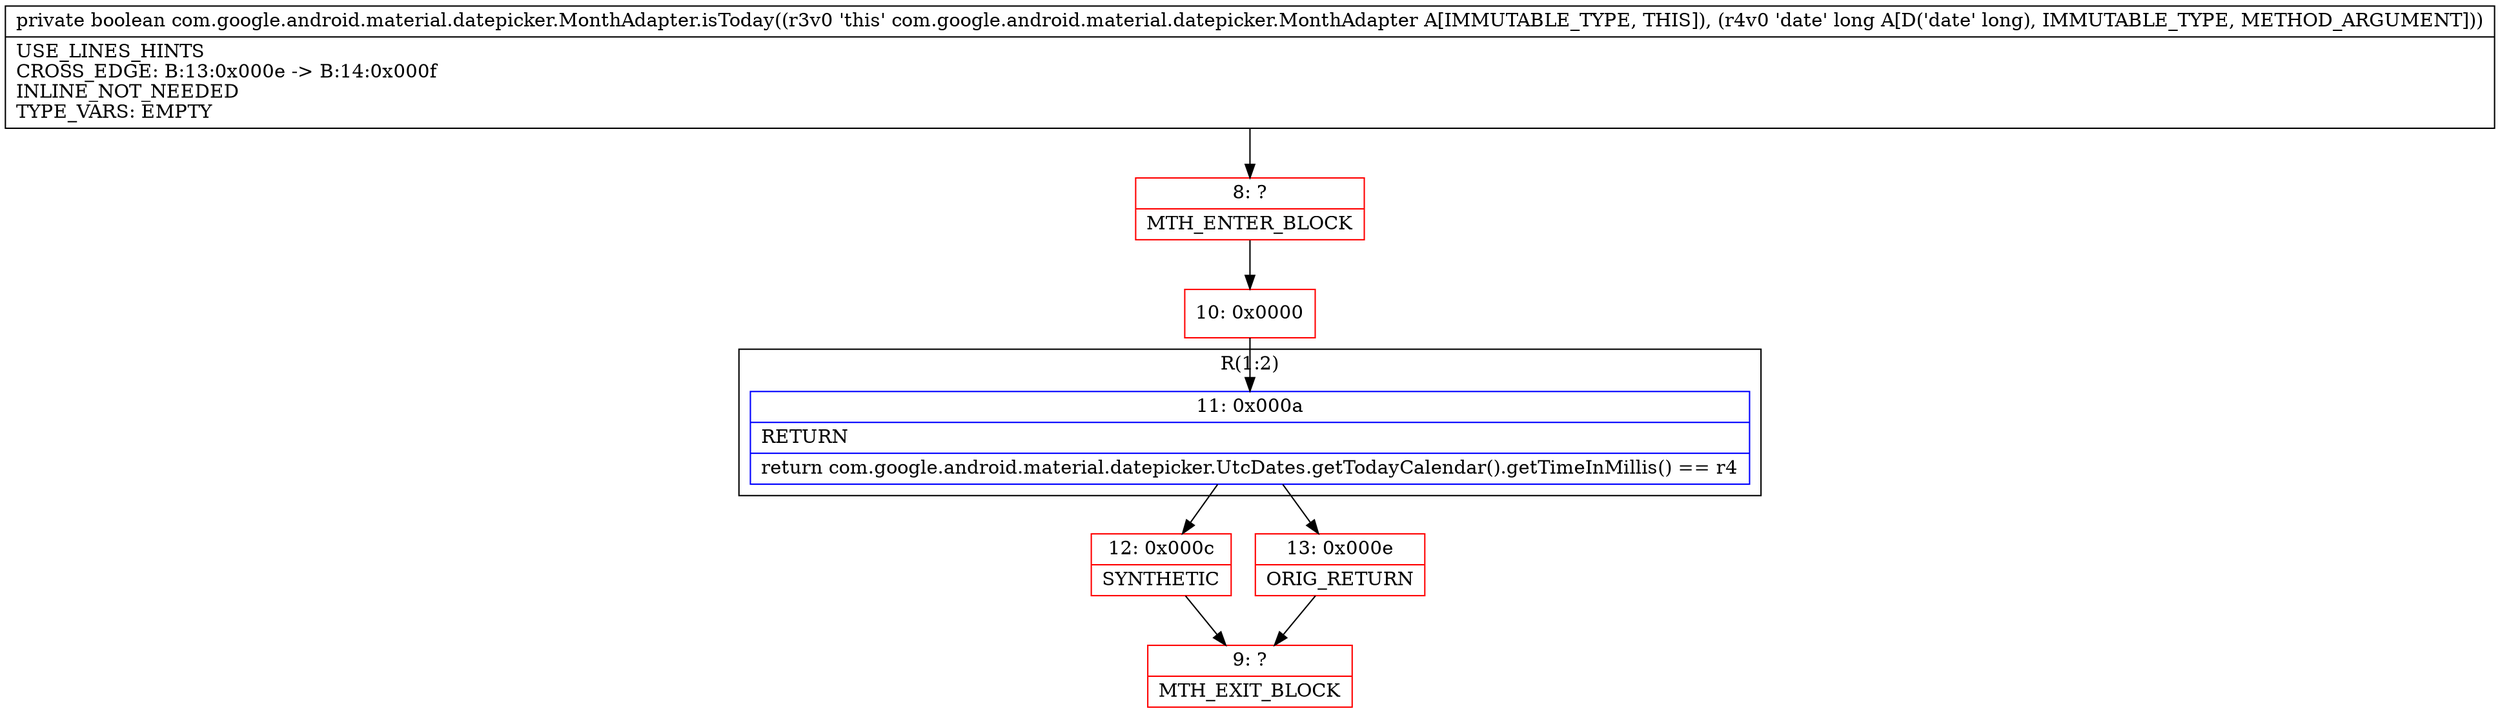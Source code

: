digraph "CFG forcom.google.android.material.datepicker.MonthAdapter.isToday(J)Z" {
subgraph cluster_Region_230393680 {
label = "R(1:2)";
node [shape=record,color=blue];
Node_11 [shape=record,label="{11\:\ 0x000a|RETURN\l|return com.google.android.material.datepicker.UtcDates.getTodayCalendar().getTimeInMillis() == r4\l}"];
}
Node_8 [shape=record,color=red,label="{8\:\ ?|MTH_ENTER_BLOCK\l}"];
Node_10 [shape=record,color=red,label="{10\:\ 0x0000}"];
Node_12 [shape=record,color=red,label="{12\:\ 0x000c|SYNTHETIC\l}"];
Node_9 [shape=record,color=red,label="{9\:\ ?|MTH_EXIT_BLOCK\l}"];
Node_13 [shape=record,color=red,label="{13\:\ 0x000e|ORIG_RETURN\l}"];
MethodNode[shape=record,label="{private boolean com.google.android.material.datepicker.MonthAdapter.isToday((r3v0 'this' com.google.android.material.datepicker.MonthAdapter A[IMMUTABLE_TYPE, THIS]), (r4v0 'date' long A[D('date' long), IMMUTABLE_TYPE, METHOD_ARGUMENT]))  | USE_LINES_HINTS\lCROSS_EDGE: B:13:0x000e \-\> B:14:0x000f\lINLINE_NOT_NEEDED\lTYPE_VARS: EMPTY\l}"];
MethodNode -> Node_8;Node_11 -> Node_12;
Node_11 -> Node_13;
Node_8 -> Node_10;
Node_10 -> Node_11;
Node_12 -> Node_9;
Node_13 -> Node_9;
}

